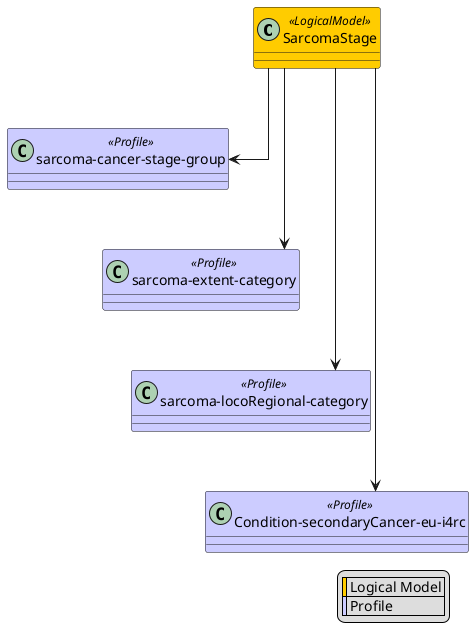 @startuml
skinparam class {
    BackgroundColor<<LogicalModel>> #FFCC00
    BackgroundColor<<Profile>> #CCCCFF
}
skinparam linetype ortho
legend right
  | <#FFCC00> | Logical Model |
  | <#CCCCFF> | Profile |
endlegend
class "SarcomaStage" <<LogicalModel>> [[StructureDefinition-SarcomaStage.html]]
class "sarcoma-cancer-stage-group" <<Profile>> [[StructureDefinition-sarcoma-cancer-stage-group.html]]
"SarcomaStage" --> "sarcoma-cancer-stage-group"
class "sarcoma-extent-category" <<Profile>> [[StructureDefinition-sarcoma-extent-category.html]]
"SarcomaStage" --> "sarcoma-extent-category"
"sarcoma-cancer-stage-group" -[hidden]-> "sarcoma-extent-category"
class "sarcoma-locoRegional-category" <<Profile>> [[StructureDefinition-sarcoma-locoRegional-category.html]]
"SarcomaStage" --> "sarcoma-locoRegional-category"
"sarcoma-extent-category" -[hidden]-> "sarcoma-locoRegional-category"
class "Condition-secondaryCancer-eu-i4rc" <<Profile>> [[StructureDefinition-Condition-secondaryCancer-eu-i4rc.html]]
"SarcomaStage" --> "Condition-secondaryCancer-eu-i4rc"
"sarcoma-locoRegional-category" -[hidden]-> "Condition-secondaryCancer-eu-i4rc"
@enduml